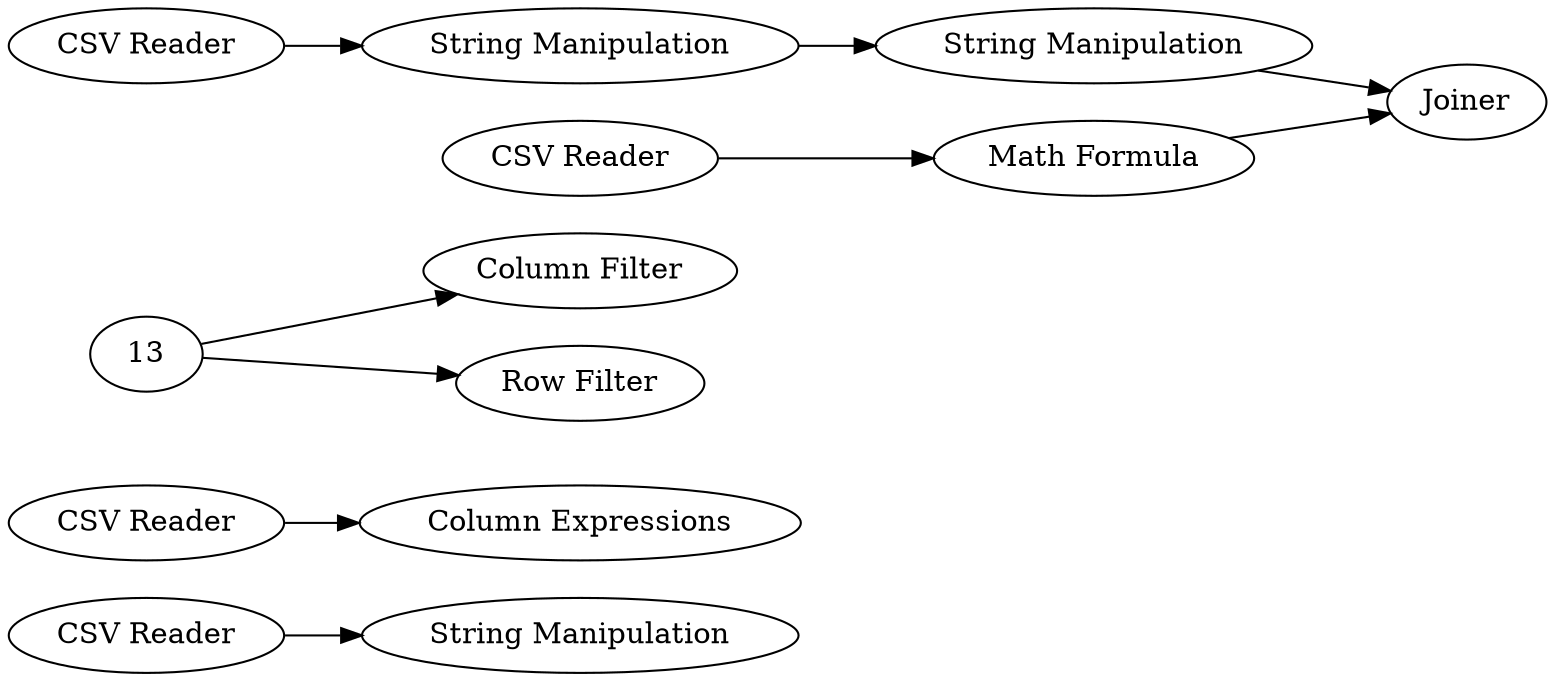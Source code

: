 digraph {
	2 [label="CSV Reader"]
	4 [label="CSV Reader"]
	8 [label="String Manipulation"]
	9 [label="Column Expressions"]
	11 [label="Column Filter"]
	12 [label="Row Filter"]
	1 [label="CSV Reader"]
	3 [label="CSV Reader"]
	5 [label="String Manipulation"]
	6 [label="String Manipulation"]
	7 [label="Math Formula"]
	10 [label=Joiner]
	1 -> 5
	3 -> 7
	5 -> 6
	6 -> 10
	7 -> 10
	2 -> 8
	4 -> 9
	13 -> 11
	13 -> 12
	rankdir=LR
}
